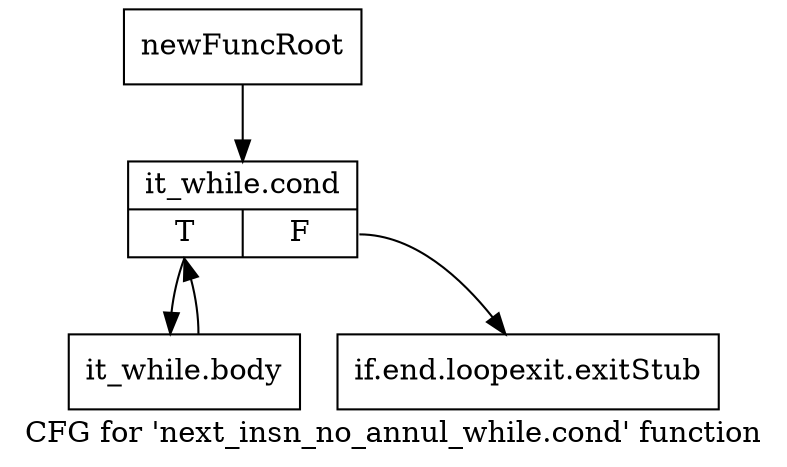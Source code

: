 digraph "CFG for 'next_insn_no_annul_while.cond' function" {
	label="CFG for 'next_insn_no_annul_while.cond' function";

	Node0xc06dd30 [shape=record,label="{newFuncRoot}"];
	Node0xc06dd30 -> Node0xc06ddd0;
	Node0xc06dd80 [shape=record,label="{if.end.loopexit.exitStub}"];
	Node0xc06ddd0 [shape=record,label="{it_while.cond|{<s0>T|<s1>F}}"];
	Node0xc06ddd0:s0 -> Node0xc06de20;
	Node0xc06ddd0:s1 -> Node0xc06dd80;
	Node0xc06de20 [shape=record,label="{it_while.body}"];
	Node0xc06de20 -> Node0xc06ddd0;
}
